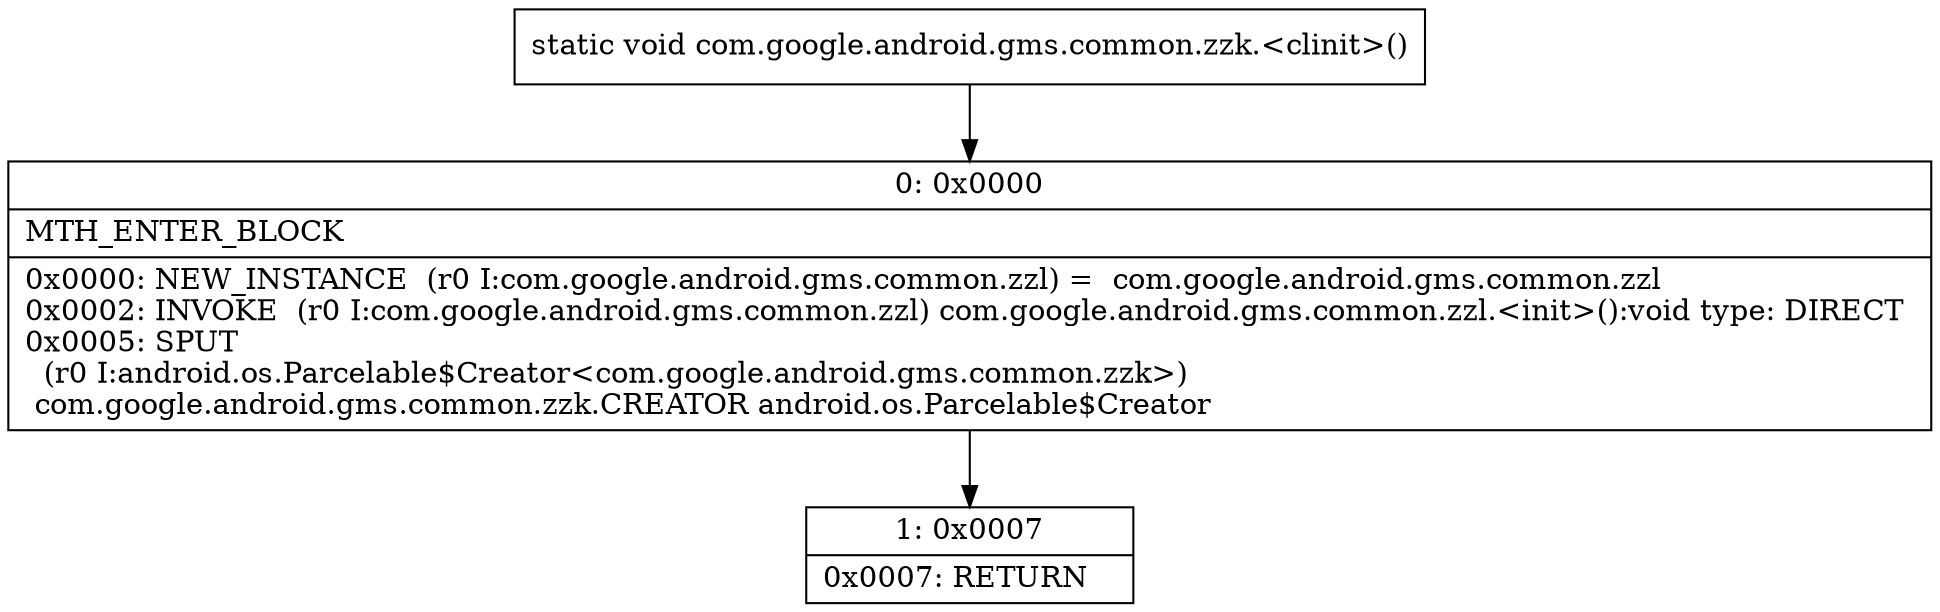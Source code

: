 digraph "CFG forcom.google.android.gms.common.zzk.\<clinit\>()V" {
Node_0 [shape=record,label="{0\:\ 0x0000|MTH_ENTER_BLOCK\l|0x0000: NEW_INSTANCE  (r0 I:com.google.android.gms.common.zzl) =  com.google.android.gms.common.zzl \l0x0002: INVOKE  (r0 I:com.google.android.gms.common.zzl) com.google.android.gms.common.zzl.\<init\>():void type: DIRECT \l0x0005: SPUT  \l  (r0 I:android.os.Parcelable$Creator\<com.google.android.gms.common.zzk\>)\l com.google.android.gms.common.zzk.CREATOR android.os.Parcelable$Creator \l}"];
Node_1 [shape=record,label="{1\:\ 0x0007|0x0007: RETURN   \l}"];
MethodNode[shape=record,label="{static void com.google.android.gms.common.zzk.\<clinit\>() }"];
MethodNode -> Node_0;
Node_0 -> Node_1;
}

